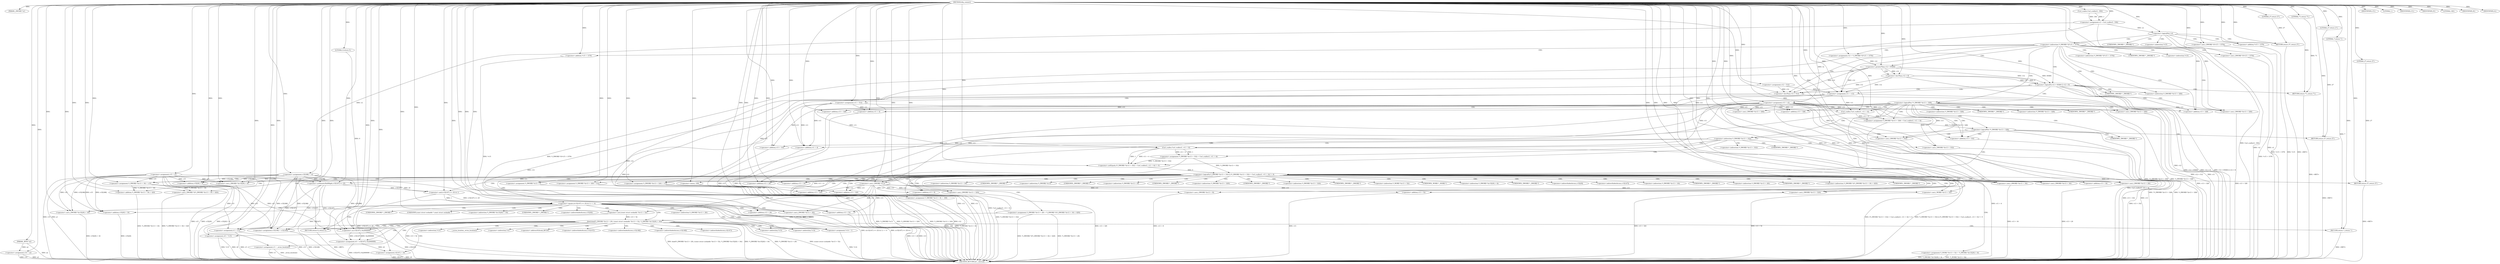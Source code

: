 digraph tftp_connect {  
"1000113" [label = "(METHOD,tftp_connect)" ]
"1000410" [label = "(METHOD_RETURN,int __fastcall)" ]
"1000114" [label = "(PARAM,_DWORD *a1)" ]
"1000115" [label = "(PARAM,_BYTE *a2)" ]
"1000129" [label = "(<operator>.assignment,v15 = a1)" ]
"1000132" [label = "(<operator>.assignment,v14 = a2)" ]
"1000135" [label = "(<operator>.assignment,v12 = 512)" ]
"1000138" [label = "(<operator>.assignment,v2 = Curl_ccalloc(1, 336))" ]
"1000140" [label = "(Curl_ccalloc,Curl_ccalloc(1, 336))" ]
"1000143" [label = "(<operator>.assignment,v15[188] = v2)" ]
"1000148" [label = "(<operator>.assignment,v13 = v2)" ]
"1000152" [label = "(<operator>.logicalNot,!v2)" ]
"1000154" [label = "(RETURN,return 27;,return 27;)" ]
"1000155" [label = "(LITERAL,27,return 27;)" ]
"1000158" [label = "(<operator>.cast,(_DWORD *)(*v15 + 1576))" ]
"1000160" [label = "(<operator>.addition,*v15 + 1576)" ]
"1000165" [label = "(<operator>.assignment,v12 = *(_DWORD *)(*v15 + 1576))" ]
"1000168" [label = "(<operator>.cast,(_DWORD *)(*v15 + 1576))" ]
"1000170" [label = "(<operator>.addition,*v15 + 1576)" ]
"1000175" [label = "(<operator>.logicalOr,v12 > 65464 || v12 < 8)" ]
"1000176" [label = "(<operator>.greaterThan,v12 > 65464)" ]
"1000179" [label = "(<operator>.lessThan,v12 < 8)" ]
"1000182" [label = "(RETURN,return 71;,return 71;)" ]
"1000183" [label = "(LITERAL,71,return 71;)" ]
"1000184" [label = "(<operator>.assignment,v11 = v12)" ]
"1000188" [label = "(<operator>.lessThan,v12 < 512)" ]
"1000191" [label = "(<operator>.assignment,v11 = 512)" ]
"1000195" [label = "(<operator>.logicalNot,!*(_DWORD *)(v13 + 328))" ]
"1000197" [label = "(<operator>.cast,(_DWORD *)(v13 + 328))" ]
"1000199" [label = "(<operator>.addition,v13 + 328)" ]
"1000203" [label = "(<operator>.assignment,*(_DWORD *)(v13 + 328) = Curl_ccalloc(1, v11 + 4))" ]
"1000205" [label = "(<operator>.cast,(_DWORD *)(v13 + 328))" ]
"1000207" [label = "(<operator>.addition,v13 + 328)" ]
"1000210" [label = "(Curl_ccalloc,Curl_ccalloc(1, v11 + 4))" ]
"1000212" [label = "(<operator>.addition,v11 + 4)" ]
"1000216" [label = "(<operator>.logicalNot,!*(_DWORD *)(v13 + 328))" ]
"1000218" [label = "(<operator>.cast,(_DWORD *)(v13 + 328))" ]
"1000220" [label = "(<operator>.addition,v13 + 328)" ]
"1000223" [label = "(RETURN,return 27;,return 27;)" ]
"1000224" [label = "(LITERAL,27,return 27;)" ]
"1000226" [label = "(<operator>.logicalOr,*(_DWORD *)(v13 + 332) || (*(_DWORD *)(v13 + 332) = Curl_ccalloc(1, v11 + 4)) != 0)" ]
"1000228" [label = "(<operator>.cast,(_DWORD *)(v13 + 332))" ]
"1000230" [label = "(<operator>.addition,v13 + 332)" ]
"1000233" [label = "(<operator>.notEquals,(*(_DWORD *)(v13 + 332) = Curl_ccalloc(1, v11 + 4)) != 0)" ]
"1000234" [label = "(<operator>.assignment,*(_DWORD *)(v13 + 332) = Curl_ccalloc(1, v11 + 4))" ]
"1000236" [label = "(<operator>.cast,(_DWORD *)(v13 + 332))" ]
"1000238" [label = "(<operator>.addition,v13 + 332)" ]
"1000241" [label = "(Curl_ccalloc,Curl_ccalloc(1, v11 + 4))" ]
"1000243" [label = "(<operator>.addition,v11 + 4)" ]
"1000249" [label = "(IDENTIFIER,v15,)" ]
"1000250" [label = "(LITERAL,1,)" ]
"1000251" [label = "(<operator>.assignment,*(_DWORD *)(v13 + 16) = v15)" ]
"1000253" [label = "(<operator>.cast,(_DWORD *)(v13 + 16))" ]
"1000255" [label = "(<operator>.addition,v13 + 16)" ]
"1000259" [label = "(<operator>.assignment,*(_DWORD *)(v13 + 20) = *(_DWORD *)(*(_DWORD *)(v13 + 16) + 420))" ]
"1000261" [label = "(<operator>.cast,(_DWORD *)(v13 + 20))" ]
"1000263" [label = "(<operator>.addition,v13 + 20)" ]
"1000267" [label = "(<operator>.cast,(_DWORD *)(*(_DWORD *)(v13 + 16) + 420))" ]
"1000269" [label = "(<operator>.addition,*(_DWORD *)(v13 + 16) + 420)" ]
"1000271" [label = "(<operator>.cast,(_DWORD *)(v13 + 16))" ]
"1000273" [label = "(<operator>.addition,v13 + 16)" ]
"1000277" [label = "(<operator>.assignment,*(_DWORD *)v13 = 0)" ]
"1000279" [label = "(<operator>.cast,(_DWORD *)v13)" ]
"1000283" [label = "(<operator>.assignment,*(_DWORD *)(v13 + 8) = -100)" ]
"1000285" [label = "(<operator>.cast,(_DWORD *)(v13 + 8))" ]
"1000287" [label = "(<operator>.addition,v13 + 8)" ]
"1000290" [label = "(<operator>.minus,-100)" ]
"1000292" [label = "(<operator>.assignment,*(_DWORD *)(v13 + 320) = 512)" ]
"1000294" [label = "(<operator>.cast,(_DWORD *)(v13 + 320))" ]
"1000296" [label = "(<operator>.addition,v13 + 320)" ]
"1000300" [label = "(<operator>.assignment,*(_DWORD *)(v13 + 324) = v12)" ]
"1000302" [label = "(<operator>.cast,(_DWORD *)(v13 + 324))" ]
"1000304" [label = "(<operator>.addition,v13 + 324)" ]
"1000308" [label = "(<operator>.assignment,*(_WORD *)(v13 + 52) = *(_DWORD *)(v15[20] + 4))" ]
"1000310" [label = "(<operator>.cast,(_WORD *)(v13 + 52))" ]
"1000312" [label = "(<operator>.addition,v13 + 52)" ]
"1000316" [label = "(<operator>.cast,(_DWORD *)(v15[20] + 4))" ]
"1000318" [label = "(<operator>.addition,v15[20] + 4)" ]
"1000323" [label = "(IDENTIFIER,v13,)" ]
"1000325" [label = "(<operator>.equals,((v15[147] >> 25) & 1) == 0)" ]
"1000326" [label = "(<operator>.and,(v15[147] >> 25) & 1)" ]
"1000327" [label = "(<operator>.arithmeticShiftRight,v15[147] >> 25)" ]
"1000336" [label = "(bind,bind(*(_DWORD *)(v13 + 20), (const struct sockaddr *)(v13 + 52), *(_DWORD *)(v15[20] + 16)))" ]
"1000338" [label = "(<operator>.cast,(_DWORD *)(v13 + 20))" ]
"1000340" [label = "(<operator>.addition,v13 + 20)" ]
"1000343" [label = "(<operator>.cast,(const struct sockaddr *)(v13 + 52))" ]
"1000345" [label = "(<operator>.addition,v13 + 52)" ]
"1000349" [label = "(<operator>.cast,(_DWORD *)(v15[20] + 16))" ]
"1000351" [label = "(<operator>.addition,v15[20] + 16)" ]
"1000357" [label = "(<operator>.assignment,v8 = *v15)" ]
"1000361" [label = "(<operator>.assignment,v3 = _errno_location())" ]
"1000368" [label = "(IDENTIFIER,v9,)" ]
"1000369" [label = "(LITERAL,128,)" ]
"1000371" [label = "(IDENTIFIER,v8,)" ]
"1000375" [label = "(IDENTIFIER,v4,)" ]
"1000376" [label = "(RETURN,return 7;,return 7;)" ]
"1000377" [label = "(LITERAL,7,return 7;)" ]
"1000378" [label = "(<operator>.assignment,v5 = v15)" ]
"1000381" [label = "(<operator>.assignment,v6 = v15[147] | 0x2000000)" ]
"1000383" [label = "(<operator>.or,v15[147] | 0x2000000)" ]
"1000388" [label = "(<operator>.assignment,v15[148] = v15[148])" ]
"1000395" [label = "(<operator>.assignment,v5[147] = v6)" ]
"1000402" [label = "(<operator>.assignment,*v14 = 1)" ]
"1000406" [label = "(RETURN,return 0;,return 0;)" ]
"1000407" [label = "(LITERAL,0,return 0;)" ]
"1000408" [label = "(RETURN,return 27;,return 27;)" ]
"1000409" [label = "(LITERAL,27,return 27;)" ]
"1000157" [label = "(<operator>.indirection,*(_DWORD *)(*v15 + 1576))" ]
"1000159" [label = "(UNKNOWN,_DWORD *,_DWORD *)" ]
"1000161" [label = "(<operator>.indirection,*v15)" ]
"1000167" [label = "(<operator>.indirection,*(_DWORD *)(*v15 + 1576))" ]
"1000169" [label = "(UNKNOWN,_DWORD *,_DWORD *)" ]
"1000171" [label = "(<operator>.indirection,*v15)" ]
"1000196" [label = "(<operator>.indirection,*(_DWORD *)(v13 + 328))" ]
"1000198" [label = "(UNKNOWN,_DWORD *,_DWORD *)" ]
"1000204" [label = "(<operator>.indirection,*(_DWORD *)(v13 + 328))" ]
"1000206" [label = "(UNKNOWN,_DWORD *,_DWORD *)" ]
"1000217" [label = "(<operator>.indirection,*(_DWORD *)(v13 + 328))" ]
"1000219" [label = "(UNKNOWN,_DWORD *,_DWORD *)" ]
"1000227" [label = "(<operator>.indirection,*(_DWORD *)(v13 + 332))" ]
"1000229" [label = "(UNKNOWN,_DWORD *,_DWORD *)" ]
"1000235" [label = "(<operator>.indirection,*(_DWORD *)(v13 + 332))" ]
"1000237" [label = "(UNKNOWN,_DWORD *,_DWORD *)" ]
"1000252" [label = "(<operator>.indirection,*(_DWORD *)(v13 + 16))" ]
"1000254" [label = "(UNKNOWN,_DWORD *,_DWORD *)" ]
"1000260" [label = "(<operator>.indirection,*(_DWORD *)(v13 + 20))" ]
"1000262" [label = "(UNKNOWN,_DWORD *,_DWORD *)" ]
"1000266" [label = "(<operator>.indirection,*(_DWORD *)(*(_DWORD *)(v13 + 16) + 420))" ]
"1000268" [label = "(UNKNOWN,_DWORD *,_DWORD *)" ]
"1000270" [label = "(<operator>.indirection,*(_DWORD *)(v13 + 16))" ]
"1000272" [label = "(UNKNOWN,_DWORD *,_DWORD *)" ]
"1000278" [label = "(<operator>.indirection,*(_DWORD *)v13)" ]
"1000280" [label = "(UNKNOWN,_DWORD *,_DWORD *)" ]
"1000284" [label = "(<operator>.indirection,*(_DWORD *)(v13 + 8))" ]
"1000286" [label = "(UNKNOWN,_DWORD *,_DWORD *)" ]
"1000293" [label = "(<operator>.indirection,*(_DWORD *)(v13 + 320))" ]
"1000295" [label = "(UNKNOWN,_DWORD *,_DWORD *)" ]
"1000301" [label = "(<operator>.indirection,*(_DWORD *)(v13 + 324))" ]
"1000303" [label = "(UNKNOWN,_DWORD *,_DWORD *)" ]
"1000309" [label = "(<operator>.indirection,*(_WORD *)(v13 + 52))" ]
"1000311" [label = "(UNKNOWN,_WORD *,_WORD *)" ]
"1000315" [label = "(<operator>.indirection,*(_DWORD *)(v15[20] + 4))" ]
"1000317" [label = "(UNKNOWN,_DWORD *,_DWORD *)" ]
"1000319" [label = "(<operator>.indirectIndexAccess,v15[20])" ]
"1000328" [label = "(<operator>.indirectIndexAccess,v15[147])" ]
"1000337" [label = "(<operator>.indirection,*(_DWORD *)(v13 + 20))" ]
"1000339" [label = "(UNKNOWN,_DWORD *,_DWORD *)" ]
"1000344" [label = "(UNKNOWN,const struct sockaddr *,const struct sockaddr *)" ]
"1000348" [label = "(<operator>.indirection,*(_DWORD *)(v15[20] + 16))" ]
"1000350" [label = "(UNKNOWN,_DWORD *,_DWORD *)" ]
"1000352" [label = "(<operator>.indirectIndexAccess,v15[20])" ]
"1000359" [label = "(<operator>.indirection,*v15)" ]
"1000363" [label = "(_errno_location,_errno_location())" ]
"1000365" [label = "(<operator>.indirection,*v3)" ]
"1000373" [label = "(<operator>.addressOf,&unk_BFC85)" ]
"1000384" [label = "(<operator>.indirectIndexAccess,v15[147])" ]
"1000389" [label = "(<operator>.indirectIndexAccess,v15[148])" ]
"1000392" [label = "(<operator>.indirectIndexAccess,v15[148])" ]
"1000396" [label = "(<operator>.indirectIndexAccess,v5[147])" ]
"1000400" [label = "(<operator>.indirection,*v15)" ]
"1000403" [label = "(<operator>.indirection,*v14)" ]
  "1000210" -> "1000410"  [ label = "DDG: v11 + 4"] 
  "1000259" -> "1000410"  [ label = "DDG: *(_DWORD *)(v13 + 20)"] 
  "1000326" -> "1000410"  [ label = "DDG: v15[147] >> 25"] 
  "1000165" -> "1000410"  [ label = "DDG: *(_DWORD *)(*v15 + 1576)"] 
  "1000143" -> "1000410"  [ label = "DDG: v15[188]"] 
  "1000135" -> "1000410"  [ label = "DDG: v12"] 
  "1000241" -> "1000410"  [ label = "DDG: v11 + 4"] 
  "1000160" -> "1000410"  [ label = "DDG: *v15"] 
  "1000336" -> "1000410"  [ label = "DDG: *(_DWORD *)(v15[20] + 16)"] 
  "1000388" -> "1000410"  [ label = "DDG: v15[148]"] 
  "1000300" -> "1000410"  [ label = "DDG: v12"] 
  "1000197" -> "1000410"  [ label = "DDG: v13 + 328"] 
  "1000351" -> "1000410"  [ label = "DDG: v15[20]"] 
  "1000325" -> "1000410"  [ label = "DDG: ((v15[147] >> 25) & 1) == 0"] 
  "1000188" -> "1000410"  [ label = "DDG: v12"] 
  "1000238" -> "1000410"  [ label = "DDG: v13"] 
  "1000243" -> "1000410"  [ label = "DDG: v11"] 
  "1000318" -> "1000410"  [ label = "DDG: v15[20]"] 
  "1000267" -> "1000410"  [ label = "DDG: *(_DWORD *)(v13 + 16) + 420"] 
  "1000226" -> "1000410"  [ label = "DDG: (*(_DWORD *)(v13 + 332) = Curl_ccalloc(1, v11 + 4)) != 0"] 
  "1000336" -> "1000410"  [ label = "DDG: *(_DWORD *)(v13 + 20)"] 
  "1000212" -> "1000410"  [ label = "DDG: v11"] 
  "1000349" -> "1000410"  [ label = "DDG: v15[20] + 16"] 
  "1000251" -> "1000410"  [ label = "DDG: v15"] 
  "1000228" -> "1000410"  [ label = "DDG: v13 + 332"] 
  "1000312" -> "1000410"  [ label = "DDG: v13"] 
  "1000216" -> "1000410"  [ label = "DDG: *(_DWORD *)(v13 + 328)"] 
  "1000283" -> "1000410"  [ label = "DDG: -100"] 
  "1000220" -> "1000410"  [ label = "DDG: v13"] 
  "1000378" -> "1000410"  [ label = "DDG: v15"] 
  "1000152" -> "1000410"  [ label = "DDG: !v2"] 
  "1000132" -> "1000410"  [ label = "DDG: a2"] 
  "1000129" -> "1000410"  [ label = "DDG: v15"] 
  "1000294" -> "1000410"  [ label = "DDG: v13 + 320"] 
  "1000383" -> "1000410"  [ label = "DDG: v15[147]"] 
  "1000218" -> "1000410"  [ label = "DDG: v13 + 328"] 
  "1000300" -> "1000410"  [ label = "DDG: *(_DWORD *)(v13 + 324)"] 
  "1000269" -> "1000410"  [ label = "DDG: *(_DWORD *)(v13 + 16)"] 
  "1000259" -> "1000410"  [ label = "DDG: *(_DWORD *)(*(_DWORD *)(v13 + 16) + 420)"] 
  "1000226" -> "1000410"  [ label = "DDG: *(_DWORD *)(v13 + 332) || (*(_DWORD *)(v13 + 332) = Curl_ccalloc(1, v11 + 4)) != 0"] 
  "1000234" -> "1000410"  [ label = "DDG: Curl_ccalloc(1, v11 + 4)"] 
  "1000132" -> "1000410"  [ label = "DDG: v14"] 
  "1000226" -> "1000410"  [ label = "DDG: *(_DWORD *)(v13 + 332)"] 
  "1000152" -> "1000410"  [ label = "DDG: v2"] 
  "1000148" -> "1000410"  [ label = "DDG: v13"] 
  "1000179" -> "1000410"  [ label = "DDG: v12"] 
  "1000343" -> "1000410"  [ label = "DDG: v13 + 52"] 
  "1000402" -> "1000410"  [ label = "DDG: *v14"] 
  "1000115" -> "1000410"  [ label = "DDG: a2"] 
  "1000261" -> "1000410"  [ label = "DDG: v13 + 20"] 
  "1000302" -> "1000410"  [ label = "DDG: v13 + 324"] 
  "1000345" -> "1000410"  [ label = "DDG: v13"] 
  "1000292" -> "1000410"  [ label = "DDG: *(_DWORD *)(v13 + 320)"] 
  "1000184" -> "1000410"  [ label = "DDG: v11"] 
  "1000357" -> "1000410"  [ label = "DDG: *v15"] 
  "1000129" -> "1000410"  [ label = "DDG: a1"] 
  "1000378" -> "1000410"  [ label = "DDG: v5"] 
  "1000336" -> "1000410"  [ label = "DDG: (const struct sockaddr *)(v13 + 52)"] 
  "1000168" -> "1000410"  [ label = "DDG: *v15 + 1576"] 
  "1000230" -> "1000410"  [ label = "DDG: v13"] 
  "1000285" -> "1000410"  [ label = "DDG: v13 + 8"] 
  "1000170" -> "1000410"  [ label = "DDG: *v15"] 
  "1000188" -> "1000410"  [ label = "DDG: v12 < 512"] 
  "1000308" -> "1000410"  [ label = "DDG: *(_DWORD *)(v15[20] + 4)"] 
  "1000191" -> "1000410"  [ label = "DDG: v11"] 
  "1000327" -> "1000410"  [ label = "DDG: v15[147]"] 
  "1000336" -> "1000410"  [ label = "DDG: bind(*(_DWORD *)(v13 + 20), (const struct sockaddr *)(v13 + 52), *(_DWORD *)(v15[20] + 16))"] 
  "1000271" -> "1000410"  [ label = "DDG: v13 + 16"] 
  "1000176" -> "1000410"  [ label = "DDG: v12"] 
  "1000175" -> "1000410"  [ label = "DDG: v12 > 65464"] 
  "1000195" -> "1000410"  [ label = "DDG: *(_DWORD *)(v13 + 328)"] 
  "1000395" -> "1000410"  [ label = "DDG: v5[147]"] 
  "1000175" -> "1000410"  [ label = "DDG: v12 < 8"] 
  "1000138" -> "1000410"  [ label = "DDG: Curl_ccalloc(1, 336)"] 
  "1000277" -> "1000410"  [ label = "DDG: *(_DWORD *)v13"] 
  "1000361" -> "1000410"  [ label = "DDG: _errno_location()"] 
  "1000216" -> "1000410"  [ label = "DDG: !*(_DWORD *)(v13 + 328)"] 
  "1000381" -> "1000410"  [ label = "DDG: v15[147] | 0x2000000"] 
  "1000203" -> "1000410"  [ label = "DDG: Curl_ccalloc(1, v11 + 4)"] 
  "1000283" -> "1000410"  [ label = "DDG: *(_DWORD *)(v13 + 8)"] 
  "1000236" -> "1000410"  [ label = "DDG: v13 + 332"] 
  "1000395" -> "1000410"  [ label = "DDG: v6"] 
  "1000158" -> "1000410"  [ label = "DDG: *v15 + 1576"] 
  "1000338" -> "1000410"  [ label = "DDG: v13 + 20"] 
  "1000308" -> "1000410"  [ label = "DDG: *(_WORD *)(v13 + 52)"] 
  "1000195" -> "1000410"  [ label = "DDG: !*(_DWORD *)(v13 + 328)"] 
  "1000316" -> "1000410"  [ label = "DDG: v15[20] + 4"] 
  "1000175" -> "1000410"  [ label = "DDG: v12 > 65464 || v12 < 8"] 
  "1000325" -> "1000410"  [ label = "DDG: (v15[147] >> 25) & 1"] 
  "1000357" -> "1000410"  [ label = "DDG: v8"] 
  "1000310" -> "1000410"  [ label = "DDG: v13 + 52"] 
  "1000361" -> "1000410"  [ label = "DDG: v3"] 
  "1000223" -> "1000410"  [ label = "DDG: <RET>"] 
  "1000406" -> "1000410"  [ label = "DDG: <RET>"] 
  "1000182" -> "1000410"  [ label = "DDG: <RET>"] 
  "1000376" -> "1000410"  [ label = "DDG: <RET>"] 
  "1000154" -> "1000410"  [ label = "DDG: <RET>"] 
  "1000408" -> "1000410"  [ label = "DDG: <RET>"] 
  "1000113" -> "1000114"  [ label = "DDG: "] 
  "1000113" -> "1000115"  [ label = "DDG: "] 
  "1000113" -> "1000129"  [ label = "DDG: "] 
  "1000115" -> "1000132"  [ label = "DDG: a2"] 
  "1000113" -> "1000132"  [ label = "DDG: "] 
  "1000113" -> "1000135"  [ label = "DDG: "] 
  "1000140" -> "1000138"  [ label = "DDG: 1"] 
  "1000140" -> "1000138"  [ label = "DDG: 336"] 
  "1000113" -> "1000138"  [ label = "DDG: "] 
  "1000113" -> "1000140"  [ label = "DDG: "] 
  "1000138" -> "1000143"  [ label = "DDG: v2"] 
  "1000113" -> "1000143"  [ label = "DDG: "] 
  "1000113" -> "1000148"  [ label = "DDG: "] 
  "1000138" -> "1000148"  [ label = "DDG: v2"] 
  "1000113" -> "1000152"  [ label = "DDG: "] 
  "1000138" -> "1000152"  [ label = "DDG: v2"] 
  "1000155" -> "1000154"  [ label = "DDG: 27"] 
  "1000113" -> "1000154"  [ label = "DDG: "] 
  "1000113" -> "1000155"  [ label = "DDG: "] 
  "1000113" -> "1000158"  [ label = "DDG: "] 
  "1000113" -> "1000160"  [ label = "DDG: "] 
  "1000113" -> "1000165"  [ label = "DDG: "] 
  "1000113" -> "1000168"  [ label = "DDG: "] 
  "1000113" -> "1000170"  [ label = "DDG: "] 
  "1000176" -> "1000175"  [ label = "DDG: v12"] 
  "1000176" -> "1000175"  [ label = "DDG: 65464"] 
  "1000165" -> "1000176"  [ label = "DDG: v12"] 
  "1000113" -> "1000176"  [ label = "DDG: "] 
  "1000179" -> "1000175"  [ label = "DDG: v12"] 
  "1000179" -> "1000175"  [ label = "DDG: 8"] 
  "1000176" -> "1000179"  [ label = "DDG: v12"] 
  "1000113" -> "1000179"  [ label = "DDG: "] 
  "1000183" -> "1000182"  [ label = "DDG: 71"] 
  "1000113" -> "1000182"  [ label = "DDG: "] 
  "1000113" -> "1000183"  [ label = "DDG: "] 
  "1000135" -> "1000184"  [ label = "DDG: v12"] 
  "1000179" -> "1000184"  [ label = "DDG: v12"] 
  "1000176" -> "1000184"  [ label = "DDG: v12"] 
  "1000113" -> "1000184"  [ label = "DDG: "] 
  "1000113" -> "1000188"  [ label = "DDG: "] 
  "1000135" -> "1000188"  [ label = "DDG: v12"] 
  "1000179" -> "1000188"  [ label = "DDG: v12"] 
  "1000176" -> "1000188"  [ label = "DDG: v12"] 
  "1000113" -> "1000191"  [ label = "DDG: "] 
  "1000148" -> "1000197"  [ label = "DDG: v13"] 
  "1000113" -> "1000197"  [ label = "DDG: "] 
  "1000148" -> "1000199"  [ label = "DDG: v13"] 
  "1000113" -> "1000199"  [ label = "DDG: "] 
  "1000210" -> "1000203"  [ label = "DDG: 1"] 
  "1000210" -> "1000203"  [ label = "DDG: v11 + 4"] 
  "1000113" -> "1000205"  [ label = "DDG: "] 
  "1000148" -> "1000205"  [ label = "DDG: v13"] 
  "1000113" -> "1000207"  [ label = "DDG: "] 
  "1000148" -> "1000207"  [ label = "DDG: v13"] 
  "1000113" -> "1000210"  [ label = "DDG: "] 
  "1000184" -> "1000210"  [ label = "DDG: v11"] 
  "1000191" -> "1000210"  [ label = "DDG: v11"] 
  "1000184" -> "1000212"  [ label = "DDG: v11"] 
  "1000191" -> "1000212"  [ label = "DDG: v11"] 
  "1000113" -> "1000212"  [ label = "DDG: "] 
  "1000203" -> "1000216"  [ label = "DDG: *(_DWORD *)(v13 + 328)"] 
  "1000113" -> "1000218"  [ label = "DDG: "] 
  "1000148" -> "1000218"  [ label = "DDG: v13"] 
  "1000113" -> "1000220"  [ label = "DDG: "] 
  "1000148" -> "1000220"  [ label = "DDG: v13"] 
  "1000224" -> "1000223"  [ label = "DDG: 27"] 
  "1000113" -> "1000223"  [ label = "DDG: "] 
  "1000113" -> "1000224"  [ label = "DDG: "] 
  "1000234" -> "1000226"  [ label = "DDG: *(_DWORD *)(v13 + 332)"] 
  "1000113" -> "1000228"  [ label = "DDG: "] 
  "1000148" -> "1000228"  [ label = "DDG: v13"] 
  "1000113" -> "1000230"  [ label = "DDG: "] 
  "1000148" -> "1000230"  [ label = "DDG: v13"] 
  "1000233" -> "1000226"  [ label = "DDG: 0"] 
  "1000234" -> "1000233"  [ label = "DDG: *(_DWORD *)(v13 + 332)"] 
  "1000241" -> "1000233"  [ label = "DDG: 1"] 
  "1000241" -> "1000233"  [ label = "DDG: v11 + 4"] 
  "1000113" -> "1000236"  [ label = "DDG: "] 
  "1000148" -> "1000236"  [ label = "DDG: v13"] 
  "1000113" -> "1000238"  [ label = "DDG: "] 
  "1000148" -> "1000238"  [ label = "DDG: v13"] 
  "1000241" -> "1000234"  [ label = "DDG: 1"] 
  "1000241" -> "1000234"  [ label = "DDG: v11 + 4"] 
  "1000113" -> "1000241"  [ label = "DDG: "] 
  "1000184" -> "1000241"  [ label = "DDG: v11"] 
  "1000191" -> "1000241"  [ label = "DDG: v11"] 
  "1000184" -> "1000243"  [ label = "DDG: v11"] 
  "1000191" -> "1000243"  [ label = "DDG: v11"] 
  "1000113" -> "1000243"  [ label = "DDG: "] 
  "1000113" -> "1000233"  [ label = "DDG: "] 
  "1000113" -> "1000249"  [ label = "DDG: "] 
  "1000113" -> "1000250"  [ label = "DDG: "] 
  "1000143" -> "1000251"  [ label = "DDG: v15[188]"] 
  "1000129" -> "1000251"  [ label = "DDG: v15"] 
  "1000113" -> "1000251"  [ label = "DDG: "] 
  "1000113" -> "1000253"  [ label = "DDG: "] 
  "1000148" -> "1000253"  [ label = "DDG: v13"] 
  "1000113" -> "1000255"  [ label = "DDG: "] 
  "1000148" -> "1000255"  [ label = "DDG: v13"] 
  "1000113" -> "1000261"  [ label = "DDG: "] 
  "1000148" -> "1000261"  [ label = "DDG: v13"] 
  "1000113" -> "1000263"  [ label = "DDG: "] 
  "1000148" -> "1000263"  [ label = "DDG: v13"] 
  "1000251" -> "1000267"  [ label = "DDG: *(_DWORD *)(v13 + 16)"] 
  "1000113" -> "1000267"  [ label = "DDG: "] 
  "1000251" -> "1000269"  [ label = "DDG: *(_DWORD *)(v13 + 16)"] 
  "1000113" -> "1000271"  [ label = "DDG: "] 
  "1000148" -> "1000271"  [ label = "DDG: v13"] 
  "1000113" -> "1000273"  [ label = "DDG: "] 
  "1000148" -> "1000273"  [ label = "DDG: v13"] 
  "1000113" -> "1000269"  [ label = "DDG: "] 
  "1000113" -> "1000277"  [ label = "DDG: "] 
  "1000113" -> "1000279"  [ label = "DDG: "] 
  "1000148" -> "1000279"  [ label = "DDG: v13"] 
  "1000290" -> "1000283"  [ label = "DDG: 100"] 
  "1000279" -> "1000285"  [ label = "DDG: v13"] 
  "1000113" -> "1000285"  [ label = "DDG: "] 
  "1000279" -> "1000287"  [ label = "DDG: v13"] 
  "1000113" -> "1000287"  [ label = "DDG: "] 
  "1000113" -> "1000290"  [ label = "DDG: "] 
  "1000113" -> "1000292"  [ label = "DDG: "] 
  "1000113" -> "1000294"  [ label = "DDG: "] 
  "1000279" -> "1000294"  [ label = "DDG: v13"] 
  "1000113" -> "1000296"  [ label = "DDG: "] 
  "1000279" -> "1000296"  [ label = "DDG: v13"] 
  "1000188" -> "1000300"  [ label = "DDG: v12"] 
  "1000113" -> "1000300"  [ label = "DDG: "] 
  "1000113" -> "1000302"  [ label = "DDG: "] 
  "1000279" -> "1000302"  [ label = "DDG: v13"] 
  "1000113" -> "1000304"  [ label = "DDG: "] 
  "1000279" -> "1000304"  [ label = "DDG: v13"] 
  "1000113" -> "1000310"  [ label = "DDG: "] 
  "1000279" -> "1000310"  [ label = "DDG: v13"] 
  "1000113" -> "1000312"  [ label = "DDG: "] 
  "1000279" -> "1000312"  [ label = "DDG: v13"] 
  "1000143" -> "1000316"  [ label = "DDG: v15[188]"] 
  "1000129" -> "1000316"  [ label = "DDG: v15"] 
  "1000113" -> "1000316"  [ label = "DDG: "] 
  "1000143" -> "1000318"  [ label = "DDG: v15[188]"] 
  "1000129" -> "1000318"  [ label = "DDG: v15"] 
  "1000113" -> "1000318"  [ label = "DDG: "] 
  "1000113" -> "1000323"  [ label = "DDG: "] 
  "1000326" -> "1000325"  [ label = "DDG: v15[147] >> 25"] 
  "1000326" -> "1000325"  [ label = "DDG: 1"] 
  "1000327" -> "1000326"  [ label = "DDG: v15[147]"] 
  "1000327" -> "1000326"  [ label = "DDG: 25"] 
  "1000143" -> "1000327"  [ label = "DDG: v15[188]"] 
  "1000129" -> "1000327"  [ label = "DDG: v15"] 
  "1000113" -> "1000327"  [ label = "DDG: "] 
  "1000113" -> "1000326"  [ label = "DDG: "] 
  "1000113" -> "1000325"  [ label = "DDG: "] 
  "1000259" -> "1000336"  [ label = "DDG: *(_DWORD *)(v13 + 20)"] 
  "1000113" -> "1000338"  [ label = "DDG: "] 
  "1000279" -> "1000338"  [ label = "DDG: v13"] 
  "1000113" -> "1000340"  [ label = "DDG: "] 
  "1000279" -> "1000340"  [ label = "DDG: v13"] 
  "1000343" -> "1000336"  [ label = "DDG: v13 + 52"] 
  "1000113" -> "1000343"  [ label = "DDG: "] 
  "1000279" -> "1000343"  [ label = "DDG: v13"] 
  "1000113" -> "1000345"  [ label = "DDG: "] 
  "1000279" -> "1000345"  [ label = "DDG: v13"] 
  "1000143" -> "1000349"  [ label = "DDG: v15[188]"] 
  "1000129" -> "1000349"  [ label = "DDG: v15"] 
  "1000113" -> "1000349"  [ label = "DDG: "] 
  "1000143" -> "1000351"  [ label = "DDG: v15[188]"] 
  "1000129" -> "1000351"  [ label = "DDG: v15"] 
  "1000113" -> "1000351"  [ label = "DDG: "] 
  "1000113" -> "1000357"  [ label = "DDG: "] 
  "1000113" -> "1000361"  [ label = "DDG: "] 
  "1000113" -> "1000368"  [ label = "DDG: "] 
  "1000113" -> "1000369"  [ label = "DDG: "] 
  "1000113" -> "1000371"  [ label = "DDG: "] 
  "1000113" -> "1000375"  [ label = "DDG: "] 
  "1000377" -> "1000376"  [ label = "DDG: 7"] 
  "1000113" -> "1000376"  [ label = "DDG: "] 
  "1000113" -> "1000377"  [ label = "DDG: "] 
  "1000143" -> "1000378"  [ label = "DDG: v15[188]"] 
  "1000327" -> "1000378"  [ label = "DDG: v15[147]"] 
  "1000113" -> "1000378"  [ label = "DDG: "] 
  "1000129" -> "1000378"  [ label = "DDG: v15"] 
  "1000383" -> "1000381"  [ label = "DDG: v15[147]"] 
  "1000383" -> "1000381"  [ label = "DDG: 0x2000000"] 
  "1000113" -> "1000381"  [ label = "DDG: "] 
  "1000327" -> "1000383"  [ label = "DDG: v15[147]"] 
  "1000143" -> "1000383"  [ label = "DDG: v15[188]"] 
  "1000113" -> "1000383"  [ label = "DDG: "] 
  "1000129" -> "1000383"  [ label = "DDG: v15"] 
  "1000143" -> "1000388"  [ label = "DDG: v15[188]"] 
  "1000327" -> "1000388"  [ label = "DDG: v15[147]"] 
  "1000113" -> "1000388"  [ label = "DDG: "] 
  "1000129" -> "1000388"  [ label = "DDG: v15"] 
  "1000381" -> "1000395"  [ label = "DDG: v6"] 
  "1000113" -> "1000395"  [ label = "DDG: "] 
  "1000113" -> "1000402"  [ label = "DDG: "] 
  "1000407" -> "1000406"  [ label = "DDG: 0"] 
  "1000113" -> "1000406"  [ label = "DDG: "] 
  "1000113" -> "1000407"  [ label = "DDG: "] 
  "1000409" -> "1000408"  [ label = "DDG: 27"] 
  "1000113" -> "1000408"  [ label = "DDG: "] 
  "1000113" -> "1000409"  [ label = "DDG: "] 
  "1000152" -> "1000160"  [ label = "CDG: "] 
  "1000152" -> "1000159"  [ label = "CDG: "] 
  "1000152" -> "1000158"  [ label = "CDG: "] 
  "1000152" -> "1000157"  [ label = "CDG: "] 
  "1000152" -> "1000154"  [ label = "CDG: "] 
  "1000152" -> "1000161"  [ label = "CDG: "] 
  "1000157" -> "1000176"  [ label = "CDG: "] 
  "1000157" -> "1000175"  [ label = "CDG: "] 
  "1000157" -> "1000171"  [ label = "CDG: "] 
  "1000157" -> "1000170"  [ label = "CDG: "] 
  "1000157" -> "1000169"  [ label = "CDG: "] 
  "1000157" -> "1000168"  [ label = "CDG: "] 
  "1000157" -> "1000167"  [ label = "CDG: "] 
  "1000157" -> "1000165"  [ label = "CDG: "] 
  "1000157" -> "1000188"  [ label = "CDG: "] 
  "1000157" -> "1000184"  [ label = "CDG: "] 
  "1000157" -> "1000199"  [ label = "CDG: "] 
  "1000157" -> "1000198"  [ label = "CDG: "] 
  "1000157" -> "1000197"  [ label = "CDG: "] 
  "1000157" -> "1000196"  [ label = "CDG: "] 
  "1000157" -> "1000195"  [ label = "CDG: "] 
  "1000175" -> "1000188"  [ label = "CDG: "] 
  "1000175" -> "1000184"  [ label = "CDG: "] 
  "1000175" -> "1000182"  [ label = "CDG: "] 
  "1000175" -> "1000199"  [ label = "CDG: "] 
  "1000175" -> "1000198"  [ label = "CDG: "] 
  "1000175" -> "1000197"  [ label = "CDG: "] 
  "1000175" -> "1000196"  [ label = "CDG: "] 
  "1000175" -> "1000195"  [ label = "CDG: "] 
  "1000176" -> "1000179"  [ label = "CDG: "] 
  "1000188" -> "1000191"  [ label = "CDG: "] 
  "1000195" -> "1000207"  [ label = "CDG: "] 
  "1000195" -> "1000206"  [ label = "CDG: "] 
  "1000195" -> "1000205"  [ label = "CDG: "] 
  "1000195" -> "1000204"  [ label = "CDG: "] 
  "1000195" -> "1000203"  [ label = "CDG: "] 
  "1000195" -> "1000220"  [ label = "CDG: "] 
  "1000195" -> "1000219"  [ label = "CDG: "] 
  "1000195" -> "1000218"  [ label = "CDG: "] 
  "1000195" -> "1000217"  [ label = "CDG: "] 
  "1000195" -> "1000216"  [ label = "CDG: "] 
  "1000195" -> "1000212"  [ label = "CDG: "] 
  "1000195" -> "1000210"  [ label = "CDG: "] 
  "1000195" -> "1000230"  [ label = "CDG: "] 
  "1000195" -> "1000229"  [ label = "CDG: "] 
  "1000195" -> "1000228"  [ label = "CDG: "] 
  "1000195" -> "1000227"  [ label = "CDG: "] 
  "1000195" -> "1000226"  [ label = "CDG: "] 
  "1000216" -> "1000223"  [ label = "CDG: "] 
  "1000216" -> "1000230"  [ label = "CDG: "] 
  "1000216" -> "1000229"  [ label = "CDG: "] 
  "1000216" -> "1000228"  [ label = "CDG: "] 
  "1000216" -> "1000227"  [ label = "CDG: "] 
  "1000216" -> "1000226"  [ label = "CDG: "] 
  "1000226" -> "1000255"  [ label = "CDG: "] 
  "1000226" -> "1000254"  [ label = "CDG: "] 
  "1000226" -> "1000253"  [ label = "CDG: "] 
  "1000226" -> "1000252"  [ label = "CDG: "] 
  "1000226" -> "1000251"  [ label = "CDG: "] 
  "1000226" -> "1000272"  [ label = "CDG: "] 
  "1000226" -> "1000271"  [ label = "CDG: "] 
  "1000226" -> "1000270"  [ label = "CDG: "] 
  "1000226" -> "1000269"  [ label = "CDG: "] 
  "1000226" -> "1000268"  [ label = "CDG: "] 
  "1000226" -> "1000267"  [ label = "CDG: "] 
  "1000226" -> "1000266"  [ label = "CDG: "] 
  "1000226" -> "1000263"  [ label = "CDG: "] 
  "1000226" -> "1000262"  [ label = "CDG: "] 
  "1000226" -> "1000261"  [ label = "CDG: "] 
  "1000226" -> "1000260"  [ label = "CDG: "] 
  "1000226" -> "1000259"  [ label = "CDG: "] 
  "1000226" -> "1000287"  [ label = "CDG: "] 
  "1000226" -> "1000286"  [ label = "CDG: "] 
  "1000226" -> "1000285"  [ label = "CDG: "] 
  "1000226" -> "1000284"  [ label = "CDG: "] 
  "1000226" -> "1000283"  [ label = "CDG: "] 
  "1000226" -> "1000280"  [ label = "CDG: "] 
  "1000226" -> "1000279"  [ label = "CDG: "] 
  "1000226" -> "1000278"  [ label = "CDG: "] 
  "1000226" -> "1000277"  [ label = "CDG: "] 
  "1000226" -> "1000273"  [ label = "CDG: "] 
  "1000226" -> "1000304"  [ label = "CDG: "] 
  "1000226" -> "1000303"  [ label = "CDG: "] 
  "1000226" -> "1000302"  [ label = "CDG: "] 
  "1000226" -> "1000301"  [ label = "CDG: "] 
  "1000226" -> "1000300"  [ label = "CDG: "] 
  "1000226" -> "1000296"  [ label = "CDG: "] 
  "1000226" -> "1000295"  [ label = "CDG: "] 
  "1000226" -> "1000294"  [ label = "CDG: "] 
  "1000226" -> "1000293"  [ label = "CDG: "] 
  "1000226" -> "1000292"  [ label = "CDG: "] 
  "1000226" -> "1000290"  [ label = "CDG: "] 
  "1000226" -> "1000319"  [ label = "CDG: "] 
  "1000226" -> "1000318"  [ label = "CDG: "] 
  "1000226" -> "1000317"  [ label = "CDG: "] 
  "1000226" -> "1000316"  [ label = "CDG: "] 
  "1000226" -> "1000315"  [ label = "CDG: "] 
  "1000226" -> "1000312"  [ label = "CDG: "] 
  "1000226" -> "1000311"  [ label = "CDG: "] 
  "1000226" -> "1000310"  [ label = "CDG: "] 
  "1000226" -> "1000309"  [ label = "CDG: "] 
  "1000226" -> "1000308"  [ label = "CDG: "] 
  "1000226" -> "1000328"  [ label = "CDG: "] 
  "1000226" -> "1000327"  [ label = "CDG: "] 
  "1000226" -> "1000326"  [ label = "CDG: "] 
  "1000226" -> "1000325"  [ label = "CDG: "] 
  "1000226" -> "1000408"  [ label = "CDG: "] 
  "1000227" -> "1000238"  [ label = "CDG: "] 
  "1000227" -> "1000237"  [ label = "CDG: "] 
  "1000227" -> "1000236"  [ label = "CDG: "] 
  "1000227" -> "1000235"  [ label = "CDG: "] 
  "1000227" -> "1000234"  [ label = "CDG: "] 
  "1000227" -> "1000233"  [ label = "CDG: "] 
  "1000227" -> "1000243"  [ label = "CDG: "] 
  "1000227" -> "1000241"  [ label = "CDG: "] 
  "1000325" -> "1000336"  [ label = "CDG: "] 
  "1000325" -> "1000352"  [ label = "CDG: "] 
  "1000325" -> "1000351"  [ label = "CDG: "] 
  "1000325" -> "1000350"  [ label = "CDG: "] 
  "1000325" -> "1000349"  [ label = "CDG: "] 
  "1000325" -> "1000348"  [ label = "CDG: "] 
  "1000325" -> "1000345"  [ label = "CDG: "] 
  "1000325" -> "1000344"  [ label = "CDG: "] 
  "1000325" -> "1000343"  [ label = "CDG: "] 
  "1000325" -> "1000340"  [ label = "CDG: "] 
  "1000325" -> "1000339"  [ label = "CDG: "] 
  "1000325" -> "1000338"  [ label = "CDG: "] 
  "1000325" -> "1000337"  [ label = "CDG: "] 
  "1000325" -> "1000400"  [ label = "CDG: "] 
  "1000325" -> "1000406"  [ label = "CDG: "] 
  "1000325" -> "1000403"  [ label = "CDG: "] 
  "1000325" -> "1000402"  [ label = "CDG: "] 
  "1000336" -> "1000365"  [ label = "CDG: "] 
  "1000336" -> "1000363"  [ label = "CDG: "] 
  "1000336" -> "1000361"  [ label = "CDG: "] 
  "1000336" -> "1000359"  [ label = "CDG: "] 
  "1000336" -> "1000357"  [ label = "CDG: "] 
  "1000336" -> "1000384"  [ label = "CDG: "] 
  "1000336" -> "1000383"  [ label = "CDG: "] 
  "1000336" -> "1000381"  [ label = "CDG: "] 
  "1000336" -> "1000378"  [ label = "CDG: "] 
  "1000336" -> "1000376"  [ label = "CDG: "] 
  "1000336" -> "1000373"  [ label = "CDG: "] 
  "1000336" -> "1000400"  [ label = "CDG: "] 
  "1000336" -> "1000396"  [ label = "CDG: "] 
  "1000336" -> "1000395"  [ label = "CDG: "] 
  "1000336" -> "1000392"  [ label = "CDG: "] 
  "1000336" -> "1000389"  [ label = "CDG: "] 
  "1000336" -> "1000388"  [ label = "CDG: "] 
  "1000336" -> "1000406"  [ label = "CDG: "] 
  "1000336" -> "1000403"  [ label = "CDG: "] 
  "1000336" -> "1000402"  [ label = "CDG: "] 
}
